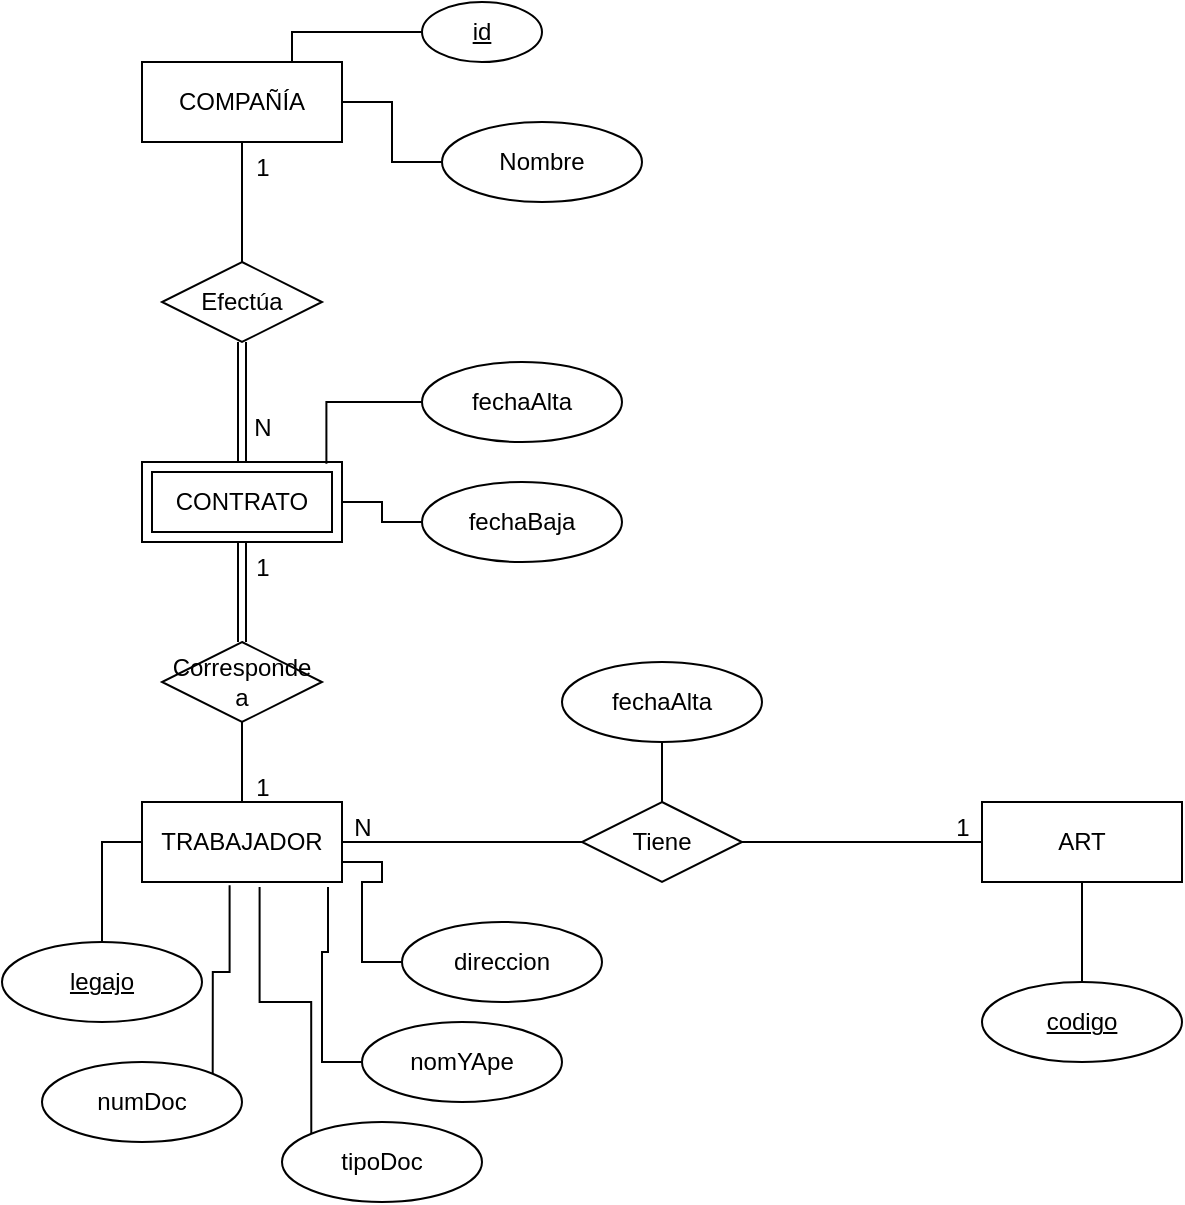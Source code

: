 <mxfile version="24.7.5">
  <diagram name="Página-1" id="pUvSYff2Yyz485zltqQJ">
    <mxGraphModel dx="794" dy="534" grid="1" gridSize="10" guides="1" tooltips="1" connect="1" arrows="1" fold="1" page="1" pageScale="1" pageWidth="827" pageHeight="1169" math="0" shadow="0">
      <root>
        <mxCell id="0" />
        <mxCell id="1" parent="0" />
        <mxCell id="B42IsW_5OL-yJkPnHcZu-1" value="ART" style="whiteSpace=wrap;html=1;align=center;" parent="1" vertex="1">
          <mxGeometry x="500" y="520" width="100" height="40" as="geometry" />
        </mxCell>
        <mxCell id="B42IsW_5OL-yJkPnHcZu-6" style="edgeStyle=orthogonalEdgeStyle;rounded=0;orthogonalLoop=1;jettySize=auto;html=1;exitX=1;exitY=0.5;exitDx=0;exitDy=0;entryX=0;entryY=0.5;entryDx=0;entryDy=0;endArrow=none;endFill=0;" parent="1" source="B42IsW_5OL-yJkPnHcZu-2" target="B42IsW_5OL-yJkPnHcZu-5" edge="1">
          <mxGeometry relative="1" as="geometry" />
        </mxCell>
        <mxCell id="B42IsW_5OL-yJkPnHcZu-2" value="TRABAJADOR" style="whiteSpace=wrap;html=1;align=center;" parent="1" vertex="1">
          <mxGeometry x="80" y="520" width="100" height="40" as="geometry" />
        </mxCell>
        <mxCell id="B42IsW_5OL-yJkPnHcZu-10" style="edgeStyle=orthogonalEdgeStyle;rounded=0;orthogonalLoop=1;jettySize=auto;html=1;exitX=0.5;exitY=1;exitDx=0;exitDy=0;entryX=0.5;entryY=0;entryDx=0;entryDy=0;endArrow=none;endFill=0;" parent="1" source="B42IsW_5OL-yJkPnHcZu-3" target="B42IsW_5OL-yJkPnHcZu-8" edge="1">
          <mxGeometry relative="1" as="geometry" />
        </mxCell>
        <mxCell id="B42IsW_5OL-yJkPnHcZu-3" value="COMPAÑÍA" style="whiteSpace=wrap;html=1;align=center;" parent="1" vertex="1">
          <mxGeometry x="80" y="150" width="100" height="40" as="geometry" />
        </mxCell>
        <mxCell id="B42IsW_5OL-yJkPnHcZu-12" style="edgeStyle=orthogonalEdgeStyle;rounded=0;orthogonalLoop=1;jettySize=auto;html=1;exitX=0.5;exitY=1;exitDx=0;exitDy=0;entryX=0.5;entryY=0;entryDx=0;entryDy=0;endArrow=none;endFill=0;shape=link;" parent="1" source="B42IsW_5OL-yJkPnHcZu-4" target="B42IsW_5OL-yJkPnHcZu-9" edge="1">
          <mxGeometry relative="1" as="geometry" />
        </mxCell>
        <mxCell id="B42IsW_5OL-yJkPnHcZu-4" value="CONTRATO" style="shape=ext;margin=3;double=1;whiteSpace=wrap;html=1;align=center;" parent="1" vertex="1">
          <mxGeometry x="80" y="350" width="100" height="40" as="geometry" />
        </mxCell>
        <mxCell id="B42IsW_5OL-yJkPnHcZu-7" style="edgeStyle=orthogonalEdgeStyle;rounded=0;orthogonalLoop=1;jettySize=auto;html=1;exitX=1;exitY=0.5;exitDx=0;exitDy=0;entryX=0;entryY=0.5;entryDx=0;entryDy=0;endArrow=none;endFill=0;" parent="1" source="B42IsW_5OL-yJkPnHcZu-5" target="B42IsW_5OL-yJkPnHcZu-1" edge="1">
          <mxGeometry relative="1" as="geometry" />
        </mxCell>
        <mxCell id="B42IsW_5OL-yJkPnHcZu-5" value="Tiene" style="shape=rhombus;perimeter=rhombusPerimeter;whiteSpace=wrap;html=1;align=center;" parent="1" vertex="1">
          <mxGeometry x="300" y="520" width="80" height="40" as="geometry" />
        </mxCell>
        <mxCell id="B42IsW_5OL-yJkPnHcZu-11" style="edgeStyle=orthogonalEdgeStyle;rounded=0;orthogonalLoop=1;jettySize=auto;html=1;exitX=0.5;exitY=1;exitDx=0;exitDy=0;entryX=0.5;entryY=0;entryDx=0;entryDy=0;endArrow=none;endFill=0;shape=link;" parent="1" source="B42IsW_5OL-yJkPnHcZu-8" target="B42IsW_5OL-yJkPnHcZu-4" edge="1">
          <mxGeometry relative="1" as="geometry" />
        </mxCell>
        <mxCell id="B42IsW_5OL-yJkPnHcZu-8" value="Efectúa" style="shape=rhombus;perimeter=rhombusPerimeter;whiteSpace=wrap;html=1;align=center;" parent="1" vertex="1">
          <mxGeometry x="90" y="250" width="80" height="40" as="geometry" />
        </mxCell>
        <mxCell id="B42IsW_5OL-yJkPnHcZu-13" style="edgeStyle=orthogonalEdgeStyle;rounded=0;orthogonalLoop=1;jettySize=auto;html=1;exitX=0.5;exitY=1;exitDx=0;exitDy=0;endArrow=none;endFill=0;" parent="1" source="B42IsW_5OL-yJkPnHcZu-9" target="B42IsW_5OL-yJkPnHcZu-2" edge="1">
          <mxGeometry relative="1" as="geometry" />
        </mxCell>
        <mxCell id="B42IsW_5OL-yJkPnHcZu-9" value="Corresponde a" style="shape=rhombus;perimeter=rhombusPerimeter;whiteSpace=wrap;html=1;align=center;" parent="1" vertex="1">
          <mxGeometry x="90" y="440" width="80" height="40" as="geometry" />
        </mxCell>
        <mxCell id="B42IsW_5OL-yJkPnHcZu-16" style="edgeStyle=orthogonalEdgeStyle;rounded=0;orthogonalLoop=1;jettySize=auto;html=1;exitX=0;exitY=0.5;exitDx=0;exitDy=0;entryX=0.75;entryY=0;entryDx=0;entryDy=0;endArrow=none;endFill=0;" parent="1" source="B42IsW_5OL-yJkPnHcZu-14" target="B42IsW_5OL-yJkPnHcZu-3" edge="1">
          <mxGeometry relative="1" as="geometry">
            <Array as="points">
              <mxPoint x="155" y="135" />
            </Array>
          </mxGeometry>
        </mxCell>
        <mxCell id="B42IsW_5OL-yJkPnHcZu-14" value="id" style="ellipse;whiteSpace=wrap;html=1;align=center;fontStyle=4;" parent="1" vertex="1">
          <mxGeometry x="220" y="120" width="60" height="30" as="geometry" />
        </mxCell>
        <mxCell id="B42IsW_5OL-yJkPnHcZu-17" style="edgeStyle=orthogonalEdgeStyle;rounded=0;orthogonalLoop=1;jettySize=auto;html=1;exitX=0;exitY=0.5;exitDx=0;exitDy=0;entryX=1;entryY=0.5;entryDx=0;entryDy=0;endArrow=none;endFill=0;" parent="1" source="B42IsW_5OL-yJkPnHcZu-15" target="B42IsW_5OL-yJkPnHcZu-3" edge="1">
          <mxGeometry relative="1" as="geometry" />
        </mxCell>
        <mxCell id="B42IsW_5OL-yJkPnHcZu-15" value="Nombre" style="ellipse;whiteSpace=wrap;html=1;align=center;" parent="1" vertex="1">
          <mxGeometry x="230" y="180" width="100" height="40" as="geometry" />
        </mxCell>
        <mxCell id="B42IsW_5OL-yJkPnHcZu-19" value="fechaAlta" style="ellipse;whiteSpace=wrap;html=1;align=center;" parent="1" vertex="1">
          <mxGeometry x="220" y="300" width="100" height="40" as="geometry" />
        </mxCell>
        <mxCell id="B42IsW_5OL-yJkPnHcZu-21" style="edgeStyle=orthogonalEdgeStyle;rounded=0;orthogonalLoop=1;jettySize=auto;html=1;exitX=0;exitY=0.5;exitDx=0;exitDy=0;entryX=1;entryY=0.5;entryDx=0;entryDy=0;endArrow=none;endFill=0;" parent="1" source="B42IsW_5OL-yJkPnHcZu-20" target="B42IsW_5OL-yJkPnHcZu-4" edge="1">
          <mxGeometry relative="1" as="geometry" />
        </mxCell>
        <mxCell id="B42IsW_5OL-yJkPnHcZu-20" value="fechaBaja" style="ellipse;whiteSpace=wrap;html=1;align=center;" parent="1" vertex="1">
          <mxGeometry x="220" y="360" width="100" height="40" as="geometry" />
        </mxCell>
        <mxCell id="B42IsW_5OL-yJkPnHcZu-22" style="edgeStyle=orthogonalEdgeStyle;rounded=0;orthogonalLoop=1;jettySize=auto;html=1;exitX=0;exitY=0.5;exitDx=0;exitDy=0;entryX=0.922;entryY=0.021;entryDx=0;entryDy=0;entryPerimeter=0;endArrow=none;endFill=0;" parent="1" source="B42IsW_5OL-yJkPnHcZu-19" target="B42IsW_5OL-yJkPnHcZu-4" edge="1">
          <mxGeometry relative="1" as="geometry" />
        </mxCell>
        <mxCell id="B42IsW_5OL-yJkPnHcZu-24" style="edgeStyle=orthogonalEdgeStyle;rounded=0;orthogonalLoop=1;jettySize=auto;html=1;exitX=0.5;exitY=1;exitDx=0;exitDy=0;entryX=0.5;entryY=0;entryDx=0;entryDy=0;endArrow=none;endFill=0;" parent="1" source="B42IsW_5OL-yJkPnHcZu-23" target="B42IsW_5OL-yJkPnHcZu-5" edge="1">
          <mxGeometry relative="1" as="geometry" />
        </mxCell>
        <mxCell id="B42IsW_5OL-yJkPnHcZu-23" value="fechaAlta" style="ellipse;whiteSpace=wrap;html=1;align=center;" parent="1" vertex="1">
          <mxGeometry x="290" y="450" width="100" height="40" as="geometry" />
        </mxCell>
        <mxCell id="B42IsW_5OL-yJkPnHcZu-30" style="edgeStyle=orthogonalEdgeStyle;rounded=0;orthogonalLoop=1;jettySize=auto;html=1;exitX=0.5;exitY=0;exitDx=0;exitDy=0;entryX=0;entryY=0.5;entryDx=0;entryDy=0;endArrow=none;endFill=0;" parent="1" source="B42IsW_5OL-yJkPnHcZu-25" target="B42IsW_5OL-yJkPnHcZu-2" edge="1">
          <mxGeometry relative="1" as="geometry" />
        </mxCell>
        <mxCell id="B42IsW_5OL-yJkPnHcZu-25" value="legajo" style="ellipse;whiteSpace=wrap;html=1;align=center;fontStyle=4;" parent="1" vertex="1">
          <mxGeometry x="10" y="590" width="100" height="40" as="geometry" />
        </mxCell>
        <mxCell id="B42IsW_5OL-yJkPnHcZu-26" value="nomYApe" style="ellipse;whiteSpace=wrap;html=1;align=center;" parent="1" vertex="1">
          <mxGeometry x="190" y="630" width="100" height="40" as="geometry" />
        </mxCell>
        <mxCell id="B42IsW_5OL-yJkPnHcZu-34" style="edgeStyle=orthogonalEdgeStyle;rounded=0;orthogonalLoop=1;jettySize=auto;html=1;exitX=0;exitY=0.5;exitDx=0;exitDy=0;entryX=1;entryY=0.75;entryDx=0;entryDy=0;endArrow=none;endFill=0;" parent="1" source="B42IsW_5OL-yJkPnHcZu-27" target="B42IsW_5OL-yJkPnHcZu-2" edge="1">
          <mxGeometry relative="1" as="geometry" />
        </mxCell>
        <mxCell id="B42IsW_5OL-yJkPnHcZu-27" value="direccion" style="ellipse;whiteSpace=wrap;html=1;align=center;" parent="1" vertex="1">
          <mxGeometry x="210" y="580" width="100" height="40" as="geometry" />
        </mxCell>
        <mxCell id="B42IsW_5OL-yJkPnHcZu-28" value="tipoDoc" style="ellipse;whiteSpace=wrap;html=1;align=center;" parent="1" vertex="1">
          <mxGeometry x="150" y="680" width="100" height="40" as="geometry" />
        </mxCell>
        <mxCell id="B42IsW_5OL-yJkPnHcZu-29" value="numDoc" style="ellipse;whiteSpace=wrap;html=1;align=center;" parent="1" vertex="1">
          <mxGeometry x="30" y="650" width="100" height="40" as="geometry" />
        </mxCell>
        <mxCell id="B42IsW_5OL-yJkPnHcZu-31" style="edgeStyle=orthogonalEdgeStyle;rounded=0;orthogonalLoop=1;jettySize=auto;html=1;exitX=1;exitY=0;exitDx=0;exitDy=0;entryX=0.438;entryY=1.042;entryDx=0;entryDy=0;entryPerimeter=0;endArrow=none;endFill=0;" parent="1" source="B42IsW_5OL-yJkPnHcZu-29" target="B42IsW_5OL-yJkPnHcZu-2" edge="1">
          <mxGeometry relative="1" as="geometry" />
        </mxCell>
        <mxCell id="B42IsW_5OL-yJkPnHcZu-32" style="edgeStyle=orthogonalEdgeStyle;rounded=0;orthogonalLoop=1;jettySize=auto;html=1;exitX=0;exitY=0;exitDx=0;exitDy=0;entryX=0.588;entryY=1.063;entryDx=0;entryDy=0;entryPerimeter=0;endArrow=none;endFill=0;" parent="1" source="B42IsW_5OL-yJkPnHcZu-28" target="B42IsW_5OL-yJkPnHcZu-2" edge="1">
          <mxGeometry relative="1" as="geometry" />
        </mxCell>
        <mxCell id="B42IsW_5OL-yJkPnHcZu-33" style="edgeStyle=orthogonalEdgeStyle;rounded=0;orthogonalLoop=1;jettySize=auto;html=1;exitX=0;exitY=0.5;exitDx=0;exitDy=0;entryX=0.93;entryY=1.063;entryDx=0;entryDy=0;entryPerimeter=0;endArrow=none;endFill=0;" parent="1" source="B42IsW_5OL-yJkPnHcZu-26" target="B42IsW_5OL-yJkPnHcZu-2" edge="1">
          <mxGeometry relative="1" as="geometry" />
        </mxCell>
        <mxCell id="B42IsW_5OL-yJkPnHcZu-36" style="edgeStyle=orthogonalEdgeStyle;rounded=0;orthogonalLoop=1;jettySize=auto;html=1;exitX=0.5;exitY=0;exitDx=0;exitDy=0;entryX=0.5;entryY=1;entryDx=0;entryDy=0;endArrow=none;endFill=0;" parent="1" source="B42IsW_5OL-yJkPnHcZu-35" target="B42IsW_5OL-yJkPnHcZu-1" edge="1">
          <mxGeometry relative="1" as="geometry" />
        </mxCell>
        <mxCell id="B42IsW_5OL-yJkPnHcZu-35" value="codigo" style="ellipse;whiteSpace=wrap;html=1;align=center;fontStyle=4;" parent="1" vertex="1">
          <mxGeometry x="500" y="610" width="100" height="40" as="geometry" />
        </mxCell>
        <mxCell id="kjHWxqk4d52KQ91YzVbg-1" value="1" style="text;html=1;align=center;verticalAlign=middle;resizable=0;points=[];autosize=1;strokeColor=none;fillColor=none;" vertex="1" parent="1">
          <mxGeometry x="475" y="518" width="30" height="30" as="geometry" />
        </mxCell>
        <mxCell id="kjHWxqk4d52KQ91YzVbg-2" value="N" style="text;html=1;align=center;verticalAlign=middle;resizable=0;points=[];autosize=1;strokeColor=none;fillColor=none;" vertex="1" parent="1">
          <mxGeometry x="175" y="518" width="30" height="30" as="geometry" />
        </mxCell>
        <mxCell id="kjHWxqk4d52KQ91YzVbg-3" value="1" style="text;html=1;align=center;verticalAlign=middle;resizable=0;points=[];autosize=1;strokeColor=none;fillColor=none;" vertex="1" parent="1">
          <mxGeometry x="125" y="388" width="30" height="30" as="geometry" />
        </mxCell>
        <mxCell id="kjHWxqk4d52KQ91YzVbg-4" value="1" style="text;html=1;align=center;verticalAlign=middle;resizable=0;points=[];autosize=1;strokeColor=none;fillColor=none;" vertex="1" parent="1">
          <mxGeometry x="125" y="188" width="30" height="30" as="geometry" />
        </mxCell>
        <mxCell id="kjHWxqk4d52KQ91YzVbg-5" value="N" style="text;html=1;align=center;verticalAlign=middle;resizable=0;points=[];autosize=1;strokeColor=none;fillColor=none;" vertex="1" parent="1">
          <mxGeometry x="125" y="318" width="30" height="30" as="geometry" />
        </mxCell>
        <mxCell id="kjHWxqk4d52KQ91YzVbg-6" value="1" style="text;html=1;align=center;verticalAlign=middle;resizable=0;points=[];autosize=1;strokeColor=none;fillColor=none;" vertex="1" parent="1">
          <mxGeometry x="125" y="498" width="30" height="30" as="geometry" />
        </mxCell>
      </root>
    </mxGraphModel>
  </diagram>
</mxfile>
